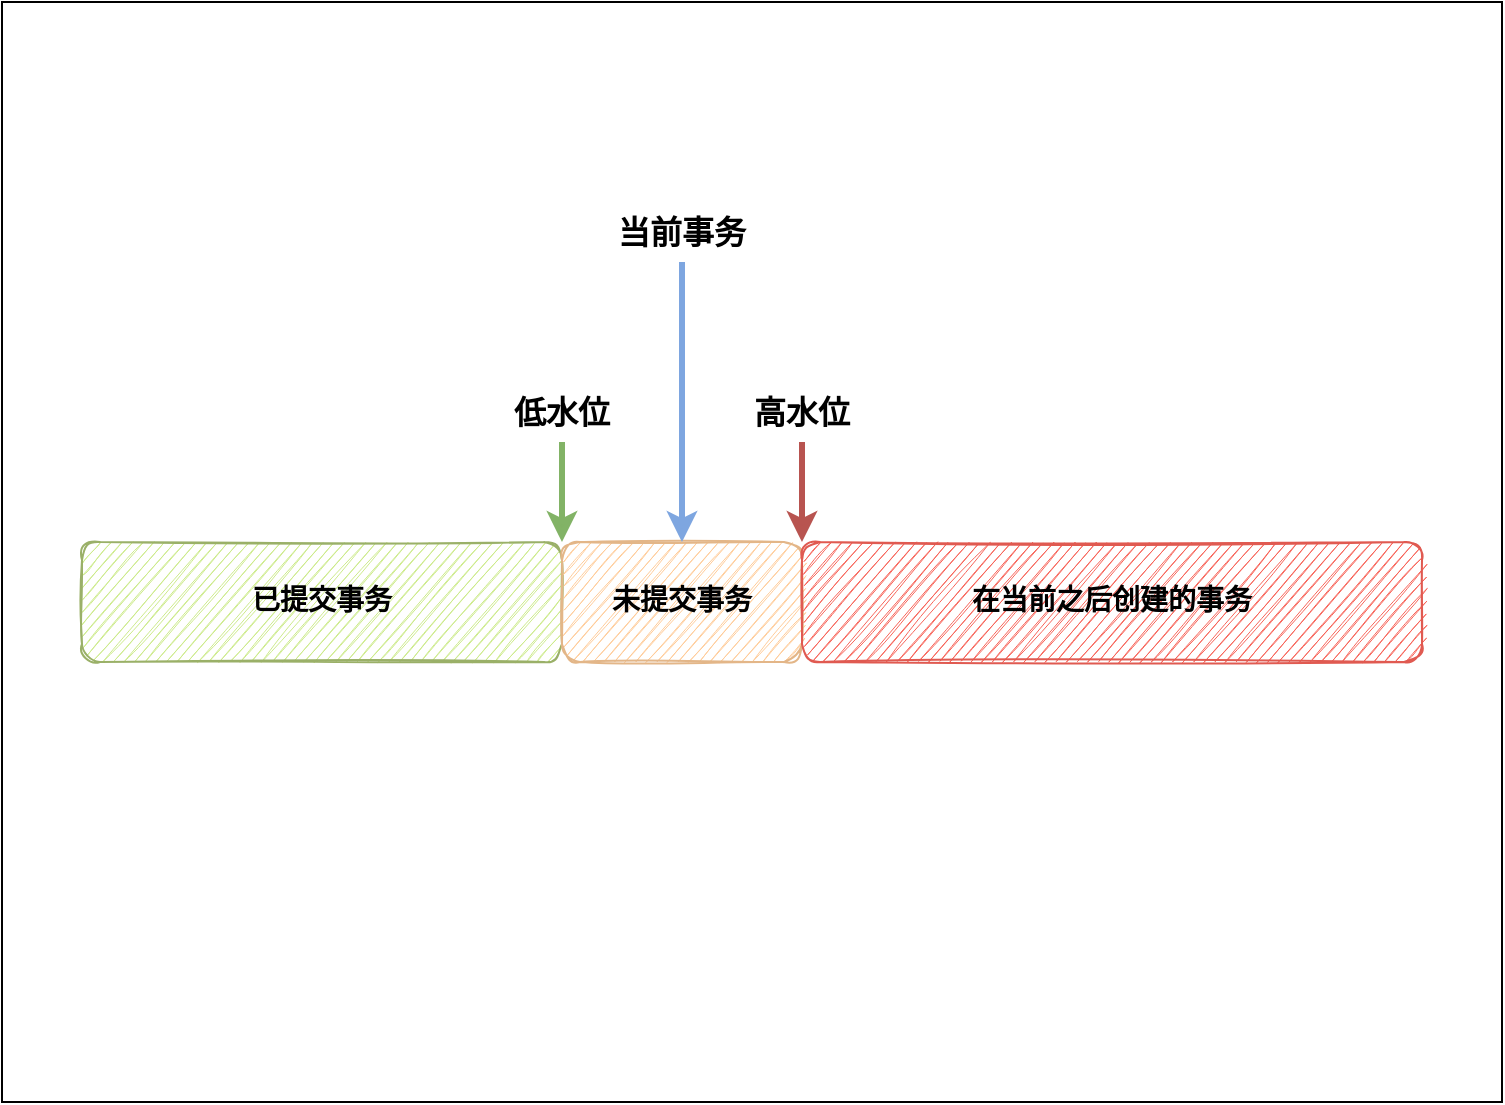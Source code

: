 <mxfile version="16.6.3" type="github">
  <diagram id="2QiWM9ZzGLpgI1iQWLVQ" name="Page-1">
    <mxGraphModel dx="1221" dy="644" grid="1" gridSize="10" guides="1" tooltips="1" connect="1" arrows="1" fold="1" page="1" pageScale="1" pageWidth="827" pageHeight="1169" math="0" shadow="0">
      <root>
        <mxCell id="0" />
        <mxCell id="1" parent="0" />
        <mxCell id="GhGW9kazHAIe7ay6veZa-11" value="" style="rounded=0;whiteSpace=wrap;html=1;sketch=0;fontFamily=Verdana;fontSize=16;" vertex="1" parent="1">
          <mxGeometry x="60" y="20" width="750" height="550" as="geometry" />
        </mxCell>
        <mxCell id="GhGW9kazHAIe7ay6veZa-1" value="已提交事务" style="rounded=1;whiteSpace=wrap;html=1;fillColor=#CDEB8B;strokeColor=#9AB068;gradientColor=none;sketch=1;fontStyle=1;fontFamily=Verdana;fontSize=14;" vertex="1" parent="1">
          <mxGeometry x="100" y="290" width="240" height="60" as="geometry" />
        </mxCell>
        <mxCell id="GhGW9kazHAIe7ay6veZa-3" value="未提交事务" style="rounded=1;whiteSpace=wrap;html=1;fillColor=#ffcc99;strokeColor=#E3B688;sketch=1;fontStyle=1;fontFamily=Verdana;fontSize=14;" vertex="1" parent="1">
          <mxGeometry x="340" y="290" width="120" height="60" as="geometry" />
        </mxCell>
        <mxCell id="GhGW9kazHAIe7ay6veZa-4" value="在当前之后创建的事务" style="rounded=1;whiteSpace=wrap;html=1;fillColor=#F86459;strokeColor=#E05A51;sketch=1;fontStyle=1;fontFamily=Verdana;fontSize=14;" vertex="1" parent="1">
          <mxGeometry x="460" y="290" width="310" height="60" as="geometry" />
        </mxCell>
        <mxCell id="GhGW9kazHAIe7ay6veZa-5" value="低水位" style="text;html=1;strokeColor=none;fillColor=none;align=center;verticalAlign=middle;whiteSpace=wrap;rounded=0;sketch=1;fontFamily=Verdana;fontSize=16;fontStyle=1" vertex="1" parent="1">
          <mxGeometry x="310" y="210" width="60" height="30" as="geometry" />
        </mxCell>
        <mxCell id="GhGW9kazHAIe7ay6veZa-6" value="高水位" style="text;html=1;strokeColor=none;fillColor=none;align=center;verticalAlign=middle;whiteSpace=wrap;rounded=0;sketch=1;fontFamily=Verdana;fontSize=16;fontStyle=1" vertex="1" parent="1">
          <mxGeometry x="430" y="210" width="60" height="30" as="geometry" />
        </mxCell>
        <mxCell id="GhGW9kazHAIe7ay6veZa-7" value="当前事务" style="text;html=1;strokeColor=none;fillColor=none;align=center;verticalAlign=middle;whiteSpace=wrap;rounded=0;sketch=1;fontFamily=Verdana;fontSize=16;fontStyle=1" vertex="1" parent="1">
          <mxGeometry x="360" y="120" width="80" height="30" as="geometry" />
        </mxCell>
        <mxCell id="GhGW9kazHAIe7ay6veZa-8" value="" style="endArrow=classic;html=1;rounded=0;fontFamily=Verdana;fontSize=16;spacing=6;strokeWidth=3;strokeColor=#7EA6E0;entryX=0.5;entryY=0;entryDx=0;entryDy=0;" edge="1" parent="1" source="GhGW9kazHAIe7ay6veZa-7" target="GhGW9kazHAIe7ay6veZa-3">
          <mxGeometry width="50" height="50" relative="1" as="geometry">
            <mxPoint x="399.41" y="150" as="sourcePoint" />
            <mxPoint x="399.41" y="260" as="targetPoint" />
          </mxGeometry>
        </mxCell>
        <mxCell id="GhGW9kazHAIe7ay6veZa-9" value="" style="endArrow=classic;html=1;rounded=0;fontFamily=Verdana;fontSize=16;spacing=6;strokeWidth=3;strokeColor=#b85450;entryX=0;entryY=0;entryDx=0;entryDy=0;exitX=0.5;exitY=1;exitDx=0;exitDy=0;fillColor=#f8cecc;" edge="1" parent="1" source="GhGW9kazHAIe7ay6veZa-6" target="GhGW9kazHAIe7ay6veZa-4">
          <mxGeometry width="50" height="50" relative="1" as="geometry">
            <mxPoint x="410" y="160" as="sourcePoint" />
            <mxPoint x="410" y="300" as="targetPoint" />
          </mxGeometry>
        </mxCell>
        <mxCell id="GhGW9kazHAIe7ay6veZa-10" value="" style="endArrow=classic;html=1;rounded=0;fontFamily=Verdana;fontSize=16;spacing=6;strokeWidth=3;strokeColor=#82b366;fillColor=#d5e8d4;" edge="1" parent="1" source="GhGW9kazHAIe7ay6veZa-5">
          <mxGeometry width="50" height="50" relative="1" as="geometry">
            <mxPoint x="330" y="240" as="sourcePoint" />
            <mxPoint x="340" y="290" as="targetPoint" />
          </mxGeometry>
        </mxCell>
      </root>
    </mxGraphModel>
  </diagram>
</mxfile>
